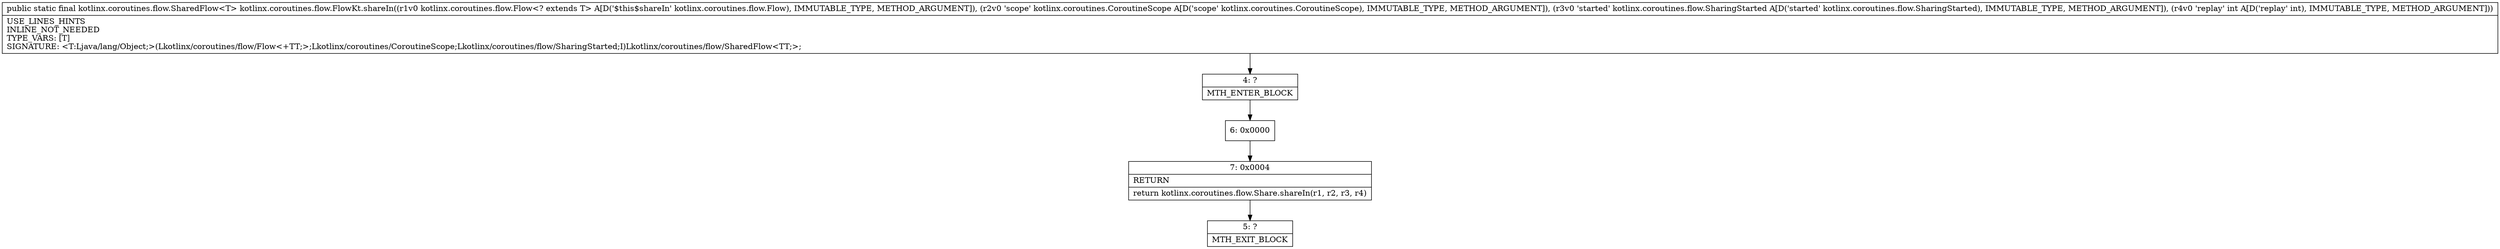 digraph "CFG forkotlinx.coroutines.flow.FlowKt.shareIn(Lkotlinx\/coroutines\/flow\/Flow;Lkotlinx\/coroutines\/CoroutineScope;Lkotlinx\/coroutines\/flow\/SharingStarted;I)Lkotlinx\/coroutines\/flow\/SharedFlow;" {
Node_4 [shape=record,label="{4\:\ ?|MTH_ENTER_BLOCK\l}"];
Node_6 [shape=record,label="{6\:\ 0x0000}"];
Node_7 [shape=record,label="{7\:\ 0x0004|RETURN\l|return kotlinx.coroutines.flow.Share.shareIn(r1, r2, r3, r4)\l}"];
Node_5 [shape=record,label="{5\:\ ?|MTH_EXIT_BLOCK\l}"];
MethodNode[shape=record,label="{public static final kotlinx.coroutines.flow.SharedFlow\<T\> kotlinx.coroutines.flow.FlowKt.shareIn((r1v0 kotlinx.coroutines.flow.Flow\<? extends T\> A[D('$this$shareIn' kotlinx.coroutines.flow.Flow), IMMUTABLE_TYPE, METHOD_ARGUMENT]), (r2v0 'scope' kotlinx.coroutines.CoroutineScope A[D('scope' kotlinx.coroutines.CoroutineScope), IMMUTABLE_TYPE, METHOD_ARGUMENT]), (r3v0 'started' kotlinx.coroutines.flow.SharingStarted A[D('started' kotlinx.coroutines.flow.SharingStarted), IMMUTABLE_TYPE, METHOD_ARGUMENT]), (r4v0 'replay' int A[D('replay' int), IMMUTABLE_TYPE, METHOD_ARGUMENT]))  | USE_LINES_HINTS\lINLINE_NOT_NEEDED\lTYPE_VARS: [T]\lSIGNATURE: \<T:Ljava\/lang\/Object;\>(Lkotlinx\/coroutines\/flow\/Flow\<+TT;\>;Lkotlinx\/coroutines\/CoroutineScope;Lkotlinx\/coroutines\/flow\/SharingStarted;I)Lkotlinx\/coroutines\/flow\/SharedFlow\<TT;\>;\l}"];
MethodNode -> Node_4;Node_4 -> Node_6;
Node_6 -> Node_7;
Node_7 -> Node_5;
}

